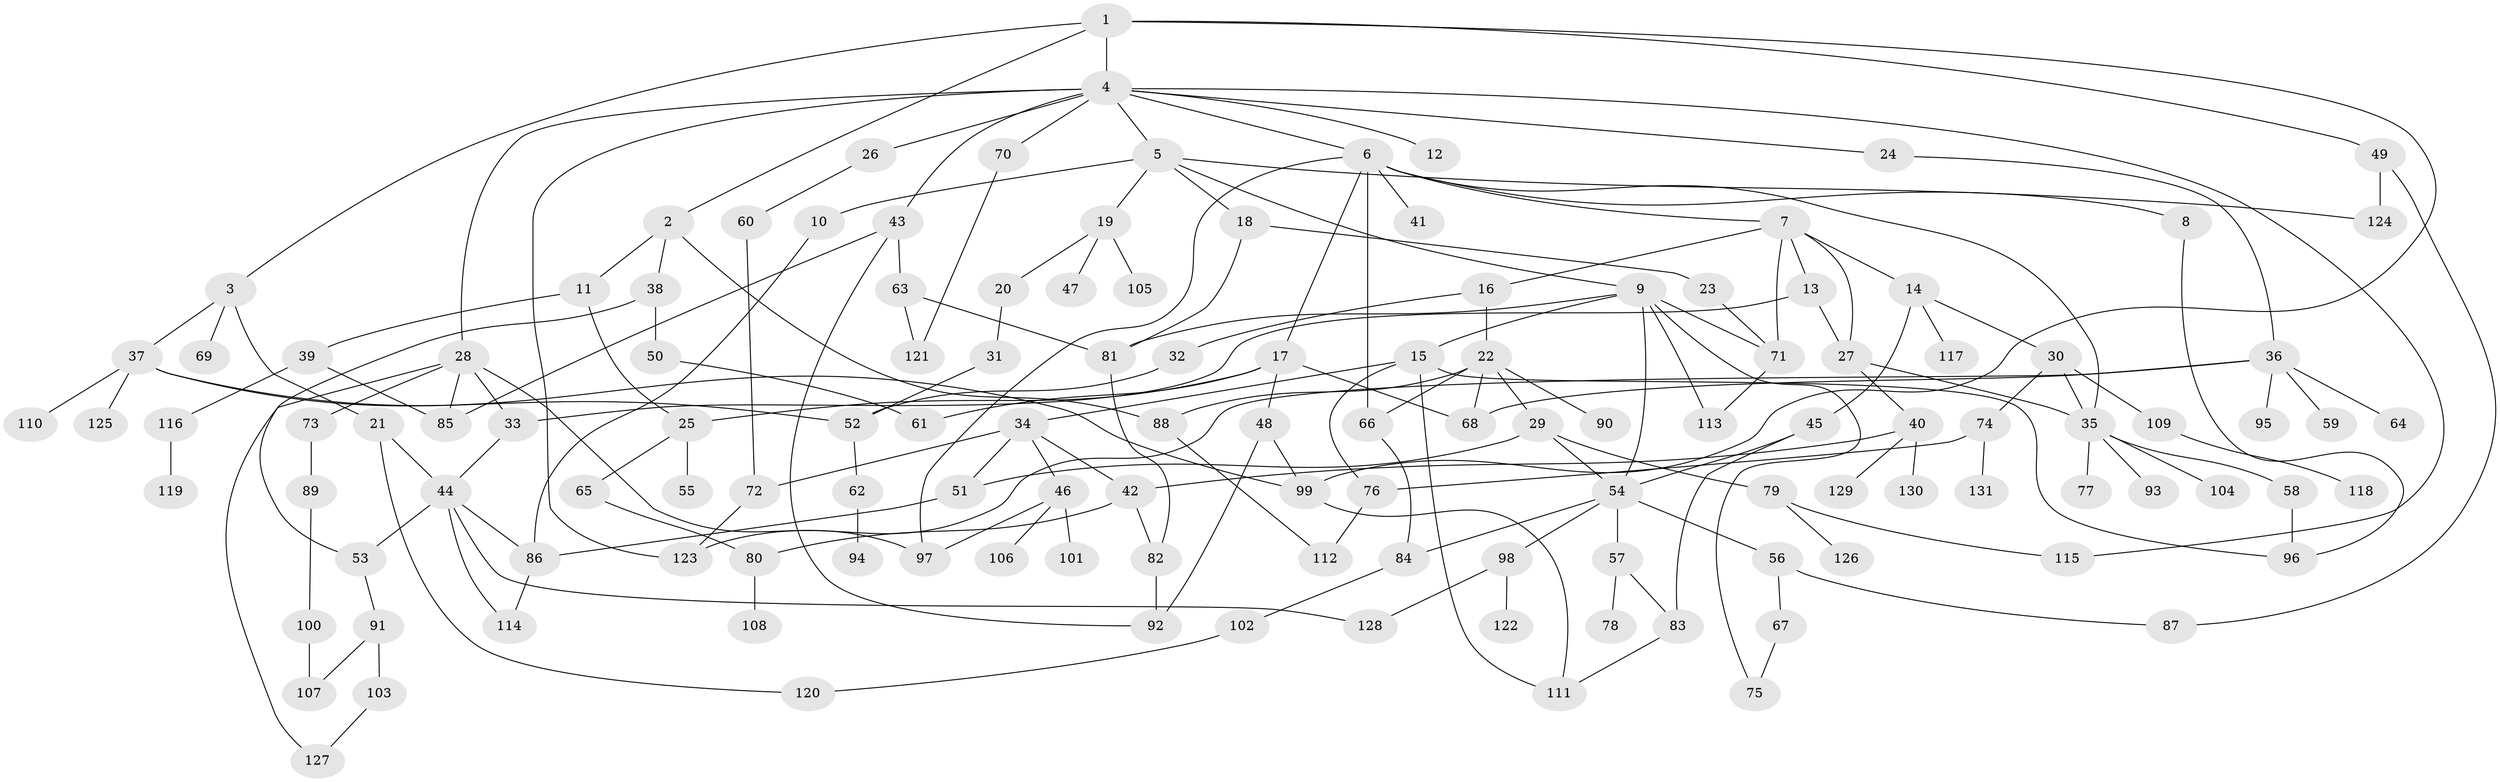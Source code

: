 // coarse degree distribution, {7: 0.06451612903225806, 3: 0.25806451612903225, 11: 0.010752688172043012, 8: 0.043010752688172046, 9: 0.010752688172043012, 2: 0.1935483870967742, 1: 0.27956989247311825, 4: 0.07526881720430108, 6: 0.043010752688172046, 5: 0.021505376344086023}
// Generated by graph-tools (version 1.1) at 2025/41/03/06/25 10:41:30]
// undirected, 131 vertices, 186 edges
graph export_dot {
graph [start="1"]
  node [color=gray90,style=filled];
  1;
  2;
  3;
  4;
  5;
  6;
  7;
  8;
  9;
  10;
  11;
  12;
  13;
  14;
  15;
  16;
  17;
  18;
  19;
  20;
  21;
  22;
  23;
  24;
  25;
  26;
  27;
  28;
  29;
  30;
  31;
  32;
  33;
  34;
  35;
  36;
  37;
  38;
  39;
  40;
  41;
  42;
  43;
  44;
  45;
  46;
  47;
  48;
  49;
  50;
  51;
  52;
  53;
  54;
  55;
  56;
  57;
  58;
  59;
  60;
  61;
  62;
  63;
  64;
  65;
  66;
  67;
  68;
  69;
  70;
  71;
  72;
  73;
  74;
  75;
  76;
  77;
  78;
  79;
  80;
  81;
  82;
  83;
  84;
  85;
  86;
  87;
  88;
  89;
  90;
  91;
  92;
  93;
  94;
  95;
  96;
  97;
  98;
  99;
  100;
  101;
  102;
  103;
  104;
  105;
  106;
  107;
  108;
  109;
  110;
  111;
  112;
  113;
  114;
  115;
  116;
  117;
  118;
  119;
  120;
  121;
  122;
  123;
  124;
  125;
  126;
  127;
  128;
  129;
  130;
  131;
  1 -- 2;
  1 -- 3;
  1 -- 4;
  1 -- 49;
  1 -- 99;
  2 -- 11;
  2 -- 38;
  2 -- 88;
  3 -- 21;
  3 -- 37;
  3 -- 69;
  4 -- 5;
  4 -- 6;
  4 -- 12;
  4 -- 24;
  4 -- 26;
  4 -- 28;
  4 -- 43;
  4 -- 70;
  4 -- 115;
  4 -- 123;
  5 -- 9;
  5 -- 10;
  5 -- 18;
  5 -- 19;
  5 -- 124;
  6 -- 7;
  6 -- 8;
  6 -- 17;
  6 -- 41;
  6 -- 66;
  6 -- 35;
  6 -- 97;
  7 -- 13;
  7 -- 14;
  7 -- 16;
  7 -- 71;
  7 -- 27;
  8 -- 96;
  9 -- 15;
  9 -- 54;
  9 -- 71;
  9 -- 75;
  9 -- 81;
  9 -- 113;
  10 -- 86;
  11 -- 25;
  11 -- 39;
  13 -- 27;
  13 -- 33;
  14 -- 30;
  14 -- 45;
  14 -- 117;
  15 -- 34;
  15 -- 96;
  15 -- 111;
  15 -- 76;
  16 -- 22;
  16 -- 32;
  17 -- 48;
  17 -- 68;
  17 -- 25;
  17 -- 61;
  18 -- 23;
  18 -- 81;
  19 -- 20;
  19 -- 47;
  19 -- 105;
  20 -- 31;
  21 -- 120;
  21 -- 44;
  22 -- 29;
  22 -- 68;
  22 -- 88;
  22 -- 90;
  22 -- 66;
  23 -- 71;
  24 -- 36;
  25 -- 55;
  25 -- 65;
  26 -- 60;
  27 -- 40;
  27 -- 35;
  28 -- 33;
  28 -- 73;
  28 -- 97;
  28 -- 127;
  28 -- 85;
  29 -- 51;
  29 -- 79;
  29 -- 54;
  30 -- 35;
  30 -- 74;
  30 -- 109;
  31 -- 52;
  32 -- 52;
  33 -- 44;
  34 -- 46;
  34 -- 72;
  34 -- 51;
  34 -- 42;
  35 -- 58;
  35 -- 77;
  35 -- 93;
  35 -- 104;
  36 -- 59;
  36 -- 64;
  36 -- 95;
  36 -- 68;
  36 -- 123;
  37 -- 110;
  37 -- 125;
  37 -- 52;
  37 -- 99;
  38 -- 50;
  38 -- 53;
  39 -- 116;
  39 -- 85;
  40 -- 42;
  40 -- 129;
  40 -- 130;
  42 -- 80;
  42 -- 82;
  43 -- 63;
  43 -- 85;
  43 -- 92;
  44 -- 86;
  44 -- 114;
  44 -- 128;
  44 -- 53;
  45 -- 83;
  45 -- 54;
  46 -- 101;
  46 -- 106;
  46 -- 97;
  48 -- 99;
  48 -- 92;
  49 -- 87;
  49 -- 124;
  50 -- 61;
  51 -- 86;
  52 -- 62;
  53 -- 91;
  54 -- 56;
  54 -- 57;
  54 -- 84;
  54 -- 98;
  56 -- 67;
  56 -- 87;
  57 -- 78;
  57 -- 83;
  58 -- 96;
  60 -- 72;
  62 -- 94;
  63 -- 121;
  63 -- 81;
  65 -- 80;
  66 -- 84;
  67 -- 75;
  70 -- 121;
  71 -- 113;
  72 -- 123;
  73 -- 89;
  74 -- 76;
  74 -- 131;
  76 -- 112;
  79 -- 126;
  79 -- 115;
  80 -- 108;
  81 -- 82;
  82 -- 92;
  83 -- 111;
  84 -- 102;
  86 -- 114;
  88 -- 112;
  89 -- 100;
  91 -- 103;
  91 -- 107;
  98 -- 122;
  98 -- 128;
  99 -- 111;
  100 -- 107;
  102 -- 120;
  103 -- 127;
  109 -- 118;
  116 -- 119;
}
